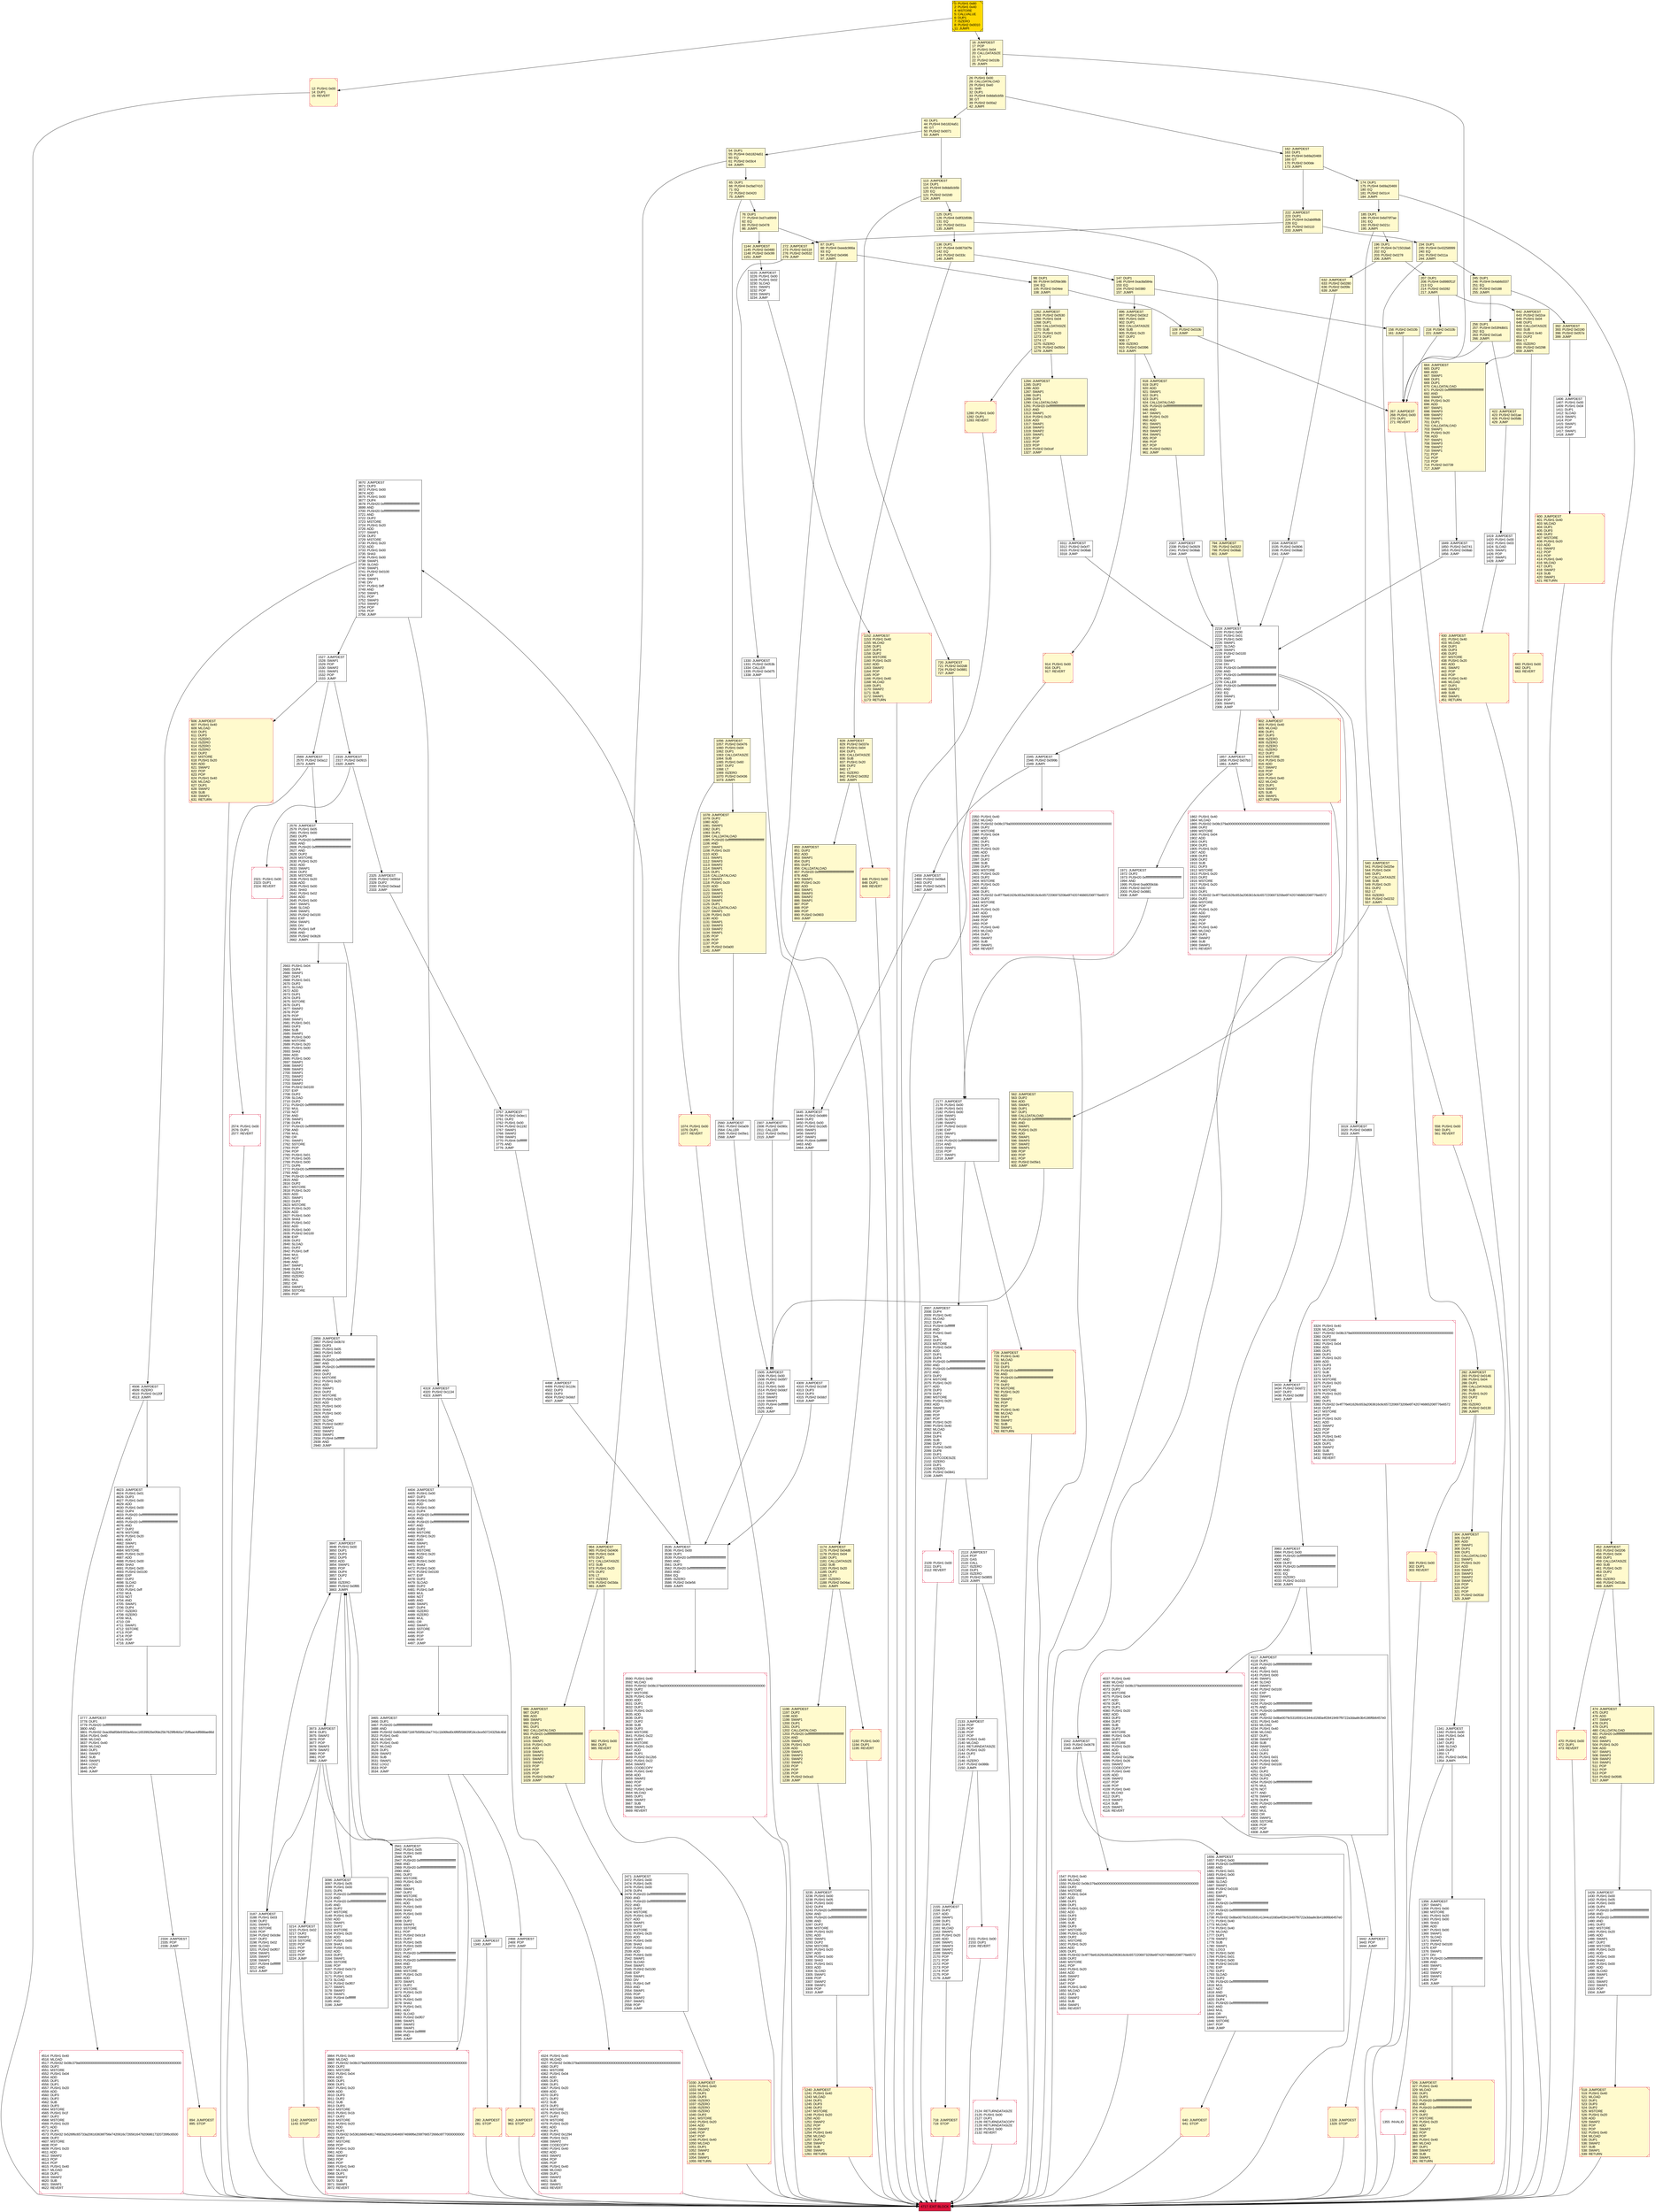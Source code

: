digraph G {
bgcolor=transparent rankdir=UD;
node [shape=box style=filled color=black fillcolor=white fontname=arial fontcolor=black];
2007 [label="2007: JUMPDEST\l2008: DUP4\l2009: PUSH1 0x40\l2011: MLOAD\l2012: DUP4\l2013: PUSH4 0xffffffff\l2018: AND\l2019: PUSH1 0xe0\l2021: SHL\l2022: DUP2\l2023: MSTORE\l2024: PUSH1 0x04\l2026: ADD\l2027: DUP1\l2028: DUP4\l2029: PUSH20 0xffffffffffffffffffffffffffffffffffffffff\l2050: AND\l2051: PUSH20 0xffffffffffffffffffffffffffffffffffffffff\l2072: AND\l2073: DUP2\l2074: MSTORE\l2075: PUSH1 0x20\l2077: ADD\l2078: DUP3\l2079: DUP2\l2080: MSTORE\l2081: PUSH1 0x20\l2083: ADD\l2084: SWAP3\l2085: POP\l2086: POP\l2087: POP\l2088: PUSH1 0x20\l2090: PUSH1 0x40\l2092: MLOAD\l2093: DUP1\l2094: DUP4\l2095: SUB\l2096: DUP2\l2097: PUSH1 0x00\l2099: DUP8\l2100: DUP1\l2101: EXTCODESIZE\l2102: ISZERO\l2103: DUP1\l2104: ISZERO\l2105: PUSH2 0x0841\l2108: JUMPI\l" ];
196 [label="196: DUP1\l197: PUSH4 0x715018a6\l202: EQ\l203: PUSH2 0x0278\l206: JUMPI\l" fillcolor=lemonchiffon ];
4324 [label="4324: PUSH1 0x40\l4326: MLOAD\l4327: PUSH32 0x08c379a000000000000000000000000000000000000000000000000000000000\l4360: DUP2\l4361: MSTORE\l4362: PUSH1 0x04\l4364: ADD\l4365: DUP1\l4366: DUP1\l4367: PUSH1 0x20\l4369: ADD\l4370: DUP3\l4371: DUP2\l4372: SUB\l4373: DUP3\l4374: MSTORE\l4375: PUSH1 0x21\l4377: DUP2\l4378: MSTORE\l4379: PUSH1 0x20\l4381: ADD\l4382: DUP1\l4383: PUSH2 0x1294\l4386: PUSH1 0x21\l4388: SWAP2\l4389: CODECOPY\l4390: PUSH1 0x40\l4392: ADD\l4393: SWAP2\l4394: POP\l4395: POP\l4396: PUSH1 0x40\l4398: MLOAD\l4399: DUP1\l4400: SWAP2\l4401: SUB\l4402: SWAP1\l4403: REVERT\l" shape=Msquare color=crimson ];
1192 [label="1192: PUSH1 0x00\l1194: DUP1\l1195: REVERT\l" fillcolor=lemonchiffon shape=Msquare color=crimson ];
3535 [label="3535: JUMPDEST\l3536: PUSH1 0x00\l3538: DUP1\l3539: PUSH20 0xffffffffffffffffffffffffffffffffffffffff\l3560: AND\l3561: DUP3\l3562: PUSH20 0xffffffffffffffffffffffffffffffffffffffff\l3583: AND\l3584: EQ\l3585: ISZERO\l3586: PUSH2 0x0e56\l3589: JUMPI\l" ];
113 [label="113: JUMPDEST\l114: DUP1\l115: PUSH4 0x8da5cb5b\l120: EQ\l121: PUSH2 0x02d0\l124: JUMPI\l" fillcolor=lemonchiffon ];
3590 [label="3590: PUSH1 0x40\l3592: MLOAD\l3593: PUSH32 0x08c379a000000000000000000000000000000000000000000000000000000000\l3626: DUP2\l3627: MSTORE\l3628: PUSH1 0x04\l3630: ADD\l3631: DUP1\l3632: DUP1\l3633: PUSH1 0x20\l3635: ADD\l3636: DUP3\l3637: DUP2\l3638: SUB\l3639: DUP3\l3640: MSTORE\l3641: PUSH1 0x22\l3643: DUP2\l3644: MSTORE\l3645: PUSH1 0x20\l3647: ADD\l3648: DUP1\l3649: PUSH2 0x12b5\l3652: PUSH1 0x22\l3654: SWAP2\l3655: CODECOPY\l3656: PUSH1 0x40\l3658: ADD\l3659: SWAP2\l3660: POP\l3661: POP\l3662: PUSH1 0x40\l3664: MLOAD\l3665: DUP1\l3666: SWAP2\l3667: SUB\l3668: SWAP1\l3669: REVERT\l" shape=Msquare color=crimson ];
1339 [label="1339: JUMPDEST\l1340: JUMP\l" ];
3433 [label="3433: JUMPDEST\l3434: PUSH2 0x0d72\l3437: DUP2\l3438: PUSH2 0x0f8f\l3441: JUMP\l" ];
267 [label="267: JUMPDEST\l268: PUSH1 0x00\l270: DUP1\l271: REVERT\l" fillcolor=lemonchiffon shape=Msquare color=crimson ];
1862 [label="1862: PUSH1 0x40\l1864: MLOAD\l1865: PUSH32 0x08c379a000000000000000000000000000000000000000000000000000000000\l1898: DUP2\l1899: MSTORE\l1900: PUSH1 0x04\l1902: ADD\l1903: DUP1\l1904: DUP1\l1905: PUSH1 0x20\l1907: ADD\l1908: DUP3\l1909: DUP2\l1910: SUB\l1911: DUP3\l1912: MSTORE\l1913: PUSH1 0x20\l1915: DUP2\l1916: MSTORE\l1917: PUSH1 0x20\l1919: ADD\l1920: DUP1\l1921: PUSH32 0x4f776e61626c653a2063616c6c6572206973206e6f7420746865206f776e6572\l1954: DUP2\l1955: MSTORE\l1956: POP\l1957: PUSH1 0x20\l1959: ADD\l1960: SWAP2\l1961: POP\l1962: POP\l1963: PUSH1 0x40\l1965: MLOAD\l1966: DUP1\l1967: SWAP2\l1968: SUB\l1969: SWAP1\l1970: REVERT\l" shape=Msquare color=crimson ];
4404 [label="4404: JUMPDEST\l4405: PUSH1 0x00\l4407: DUP3\l4408: PUSH1 0x00\l4410: ADD\l4411: PUSH1 0x00\l4413: DUP4\l4414: PUSH20 0xffffffffffffffffffffffffffffffffffffffff\l4435: AND\l4436: PUSH20 0xffffffffffffffffffffffffffffffffffffffff\l4457: AND\l4458: DUP2\l4459: MSTORE\l4460: PUSH1 0x20\l4462: ADD\l4463: SWAP1\l4464: DUP2\l4465: MSTORE\l4466: PUSH1 0x20\l4468: ADD\l4469: PUSH1 0x00\l4471: SHA3\l4472: PUSH1 0x00\l4474: PUSH2 0x0100\l4477: EXP\l4478: DUP2\l4479: SLOAD\l4480: DUP2\l4481: PUSH1 0xff\l4483: MUL\l4484: NOT\l4485: AND\l4486: SWAP1\l4487: DUP4\l4488: ISZERO\l4489: ISZERO\l4490: MUL\l4491: OR\l4492: SWAP1\l4493: SSTORE\l4494: POP\l4495: POP\l4496: POP\l4497: JUMP\l" ];
2155 [label="2155: JUMPDEST\l2156: DUP2\l2157: ADD\l2158: SWAP1\l2159: DUP1\l2160: DUP1\l2161: MLOAD\l2162: SWAP1\l2163: PUSH1 0x20\l2165: ADD\l2166: SWAP1\l2167: SWAP3\l2168: SWAP2\l2169: SWAP1\l2170: POP\l2171: POP\l2172: POP\l2173: POP\l2174: POP\l2175: POP\l2176: JUMP\l" ];
640 [label="640: JUMPDEST\l641: STOP\l" fillcolor=lemonchiffon shape=Msquare color=crimson ];
222 [label="222: JUMPDEST\l223: DUP1\l224: PUSH4 0x2ab6f8db\l229: EQ\l230: PUSH2 0x0110\l233: JUMPI\l" fillcolor=lemonchiffon ];
326 [label="326: JUMPDEST\l327: PUSH1 0x40\l329: MLOAD\l330: DUP1\l331: DUP3\l332: PUSH20 0xffffffffffffffffffffffffffffffffffffffff\l353: AND\l354: PUSH20 0xffffffffffffffffffffffffffffffffffffffff\l375: AND\l376: DUP2\l377: MSTORE\l378: PUSH1 0x20\l380: ADD\l381: SWAP2\l382: POP\l383: POP\l384: PUSH1 0x40\l386: MLOAD\l387: DUP1\l388: SWAP2\l389: SUB\l390: SWAP1\l391: RETURN\l" fillcolor=lemonchiffon shape=Msquare color=crimson ];
392 [label="392: JUMPDEST\l393: PUSH2 0x0190\l396: PUSH2 0x057e\l399: JUMP\l" fillcolor=lemonchiffon ];
2471 [label="2471: JUMPDEST\l2472: PUSH1 0x00\l2474: PUSH1 0x05\l2476: PUSH1 0x00\l2478: DUP4\l2479: PUSH20 0xffffffffffffffffffffffffffffffffffffffff\l2500: AND\l2501: PUSH20 0xffffffffffffffffffffffffffffffffffffffff\l2522: AND\l2523: DUP2\l2524: MSTORE\l2525: PUSH1 0x20\l2527: ADD\l2528: SWAP1\l2529: DUP2\l2530: MSTORE\l2531: PUSH1 0x20\l2533: ADD\l2534: PUSH1 0x00\l2536: SHA3\l2537: PUSH1 0x02\l2539: ADD\l2540: PUSH1 0x00\l2542: SWAP1\l2543: SLOAD\l2544: SWAP1\l2545: PUSH2 0x0100\l2548: EXP\l2549: SWAP1\l2550: DIV\l2551: PUSH1 0xff\l2553: AND\l2554: SWAP1\l2555: POP\l2556: SWAP2\l2557: SWAP1\l2558: POP\l2559: JUMP\l" ];
1857 [label="1857: JUMPDEST\l1858: PUSH2 0x07b3\l1861: JUMPI\l" ];
0 [label="0: PUSH1 0x80\l2: PUSH1 0x40\l4: MSTORE\l5: CALLVALUE\l6: DUP1\l7: ISZERO\l8: PUSH2 0x0010\l11: JUMPI\l" fillcolor=lemonchiffon shape=Msquare fillcolor=gold ];
136 [label="136: DUP1\l137: PUSH4 0x9870d7fe\l142: EQ\l143: PUSH2 0x033c\l146: JUMPI\l" fillcolor=lemonchiffon ];
2325 [label="2325: JUMPDEST\l2326: PUSH2 0x091e\l2329: DUP2\l2330: PUSH2 0x0ead\l2333: JUMP\l" ];
2219 [label="2219: JUMPDEST\l2220: PUSH1 0x00\l2222: PUSH1 0x01\l2224: PUSH1 0x00\l2226: SWAP1\l2227: SLOAD\l2228: SWAP1\l2229: PUSH2 0x0100\l2232: EXP\l2233: SWAP1\l2234: DIV\l2235: PUSH20 0xffffffffffffffffffffffffffffffffffffffff\l2256: AND\l2257: PUSH20 0xffffffffffffffffffffffffffffffffffffffff\l2278: AND\l2279: CALLER\l2280: PUSH20 0xffffffffffffffffffffffffffffffffffffffff\l2301: AND\l2302: EQ\l2303: SWAP1\l2304: POP\l2305: SWAP1\l2306: JUMP\l" ];
430 [label="430: JUMPDEST\l431: PUSH1 0x40\l433: MLOAD\l434: DUP1\l435: DUP3\l436: DUP2\l437: MSTORE\l438: PUSH1 0x20\l440: ADD\l441: SWAP2\l442: POP\l443: POP\l444: PUSH1 0x40\l446: MLOAD\l447: DUP1\l448: SWAP2\l449: SUB\l450: SWAP1\l451: RETURN\l" fillcolor=lemonchiffon shape=Msquare color=crimson ];
1429 [label="1429: JUMPDEST\l1430: PUSH1 0x00\l1432: PUSH1 0x05\l1434: PUSH1 0x00\l1436: DUP4\l1437: PUSH20 0xffffffffffffffffffffffffffffffffffffffff\l1458: AND\l1459: PUSH20 0xffffffffffffffffffffffffffffffffffffffff\l1480: AND\l1481: DUP2\l1482: MSTORE\l1483: PUSH1 0x20\l1485: ADD\l1486: SWAP1\l1487: DUP2\l1488: MSTORE\l1489: PUSH1 0x20\l1491: ADD\l1492: PUSH1 0x00\l1494: SHA3\l1495: PUSH1 0x00\l1497: ADD\l1498: SLOAD\l1499: SWAP1\l1500: POP\l1501: SWAP2\l1502: SWAP1\l1503: POP\l1504: JUMP\l" ];
802 [label="802: JUMPDEST\l803: PUSH1 0x40\l805: MLOAD\l806: DUP1\l807: DUP3\l808: ISZERO\l809: ISZERO\l810: ISZERO\l811: ISZERO\l812: DUP2\l813: MSTORE\l814: PUSH1 0x20\l816: ADD\l817: SWAP2\l818: POP\l819: POP\l820: PUSH1 0x40\l822: MLOAD\l823: DUP1\l824: SWAP2\l825: SUB\l826: SWAP1\l827: RETURN\l" fillcolor=lemonchiffon shape=Msquare color=crimson ];
1406 [label="1406: JUMPDEST\l1407: PUSH1 0x00\l1409: PUSH1 0x04\l1411: DUP1\l1412: SLOAD\l1413: SWAP1\l1414: POP\l1415: SWAP1\l1416: POP\l1417: SWAP1\l1418: JUMP\l" ];
207 [label="207: DUP1\l208: PUSH4 0x8980f11f\l213: EQ\l214: PUSH2 0x0282\l217: JUMPI\l" fillcolor=lemonchiffon ];
400 [label="400: JUMPDEST\l401: PUSH1 0x40\l403: MLOAD\l404: DUP1\l405: DUP3\l406: DUP2\l407: MSTORE\l408: PUSH1 0x20\l410: ADD\l411: SWAP2\l412: POP\l413: POP\l414: PUSH1 0x40\l416: MLOAD\l417: DUP1\l418: SWAP2\l419: SUB\l420: SWAP1\l421: RETURN\l" fillcolor=lemonchiffon shape=Msquare color=crimson ];
4508 [label="4508: JUMPDEST\l4509: ISZERO\l4510: PUSH2 0x120f\l4513: JUMPI\l" ];
1056 [label="1056: JUMPDEST\l1057: PUSH2 0x0476\l1060: PUSH1 0x04\l1062: DUP1\l1063: CALLDATASIZE\l1064: SUB\l1065: PUSH1 0x60\l1067: DUP2\l1068: LT\l1069: ISZERO\l1070: PUSH2 0x0436\l1073: JUMPI\l" fillcolor=lemonchiffon ];
174 [label="174: DUP1\l175: PUSH4 0x69a20469\l180: EQ\l181: PUSH2 0x01c4\l184: JUMPI\l" fillcolor=lemonchiffon ];
914 [label="914: PUSH1 0x00\l916: DUP1\l917: REVERT\l" fillcolor=lemonchiffon shape=Msquare color=crimson ];
1152 [label="1152: JUMPDEST\l1153: PUSH1 0x40\l1155: MLOAD\l1156: DUP1\l1157: DUP3\l1158: DUP2\l1159: MSTORE\l1160: PUSH1 0x20\l1162: ADD\l1163: SWAP2\l1164: POP\l1165: POP\l1166: PUSH1 0x40\l1168: MLOAD\l1169: DUP1\l1170: SWAP2\l1171: SUB\l1172: SWAP1\l1173: RETURN\l" fillcolor=lemonchiffon shape=Msquare color=crimson ];
3864 [label="3864: PUSH1 0x40\l3866: MLOAD\l3867: PUSH32 0x08c379a000000000000000000000000000000000000000000000000000000000\l3900: DUP2\l3901: MSTORE\l3902: PUSH1 0x04\l3904: ADD\l3905: DUP1\l3906: DUP1\l3907: PUSH1 0x20\l3909: ADD\l3910: DUP3\l3911: DUP2\l3912: SUB\l3913: DUP3\l3914: MSTORE\l3915: PUSH1 0x1b\l3917: DUP2\l3918: MSTORE\l3919: PUSH1 0x20\l3921: ADD\l3922: DUP1\l3923: PUSH32 0x536166654d6174683a206164646974696f6e206f766572666c6f770000000000\l3956: DUP2\l3957: MSTORE\l3958: POP\l3959: PUSH1 0x20\l3961: ADD\l3962: SWAP2\l3963: POP\l3964: POP\l3965: PUSH1 0x40\l3967: MLOAD\l3968: DUP1\l3969: SWAP2\l3970: SUB\l3971: SWAP1\l3972: REVERT\l" shape=Msquare color=crimson ];
918 [label="918: JUMPDEST\l919: DUP2\l920: ADD\l921: SWAP1\l922: DUP1\l923: DUP1\l924: CALLDATALOAD\l925: PUSH20 0xffffffffffffffffffffffffffffffffffffffff\l946: AND\l947: SWAP1\l948: PUSH1 0x20\l950: ADD\l951: SWAP1\l952: SWAP3\l953: SWAP2\l954: SWAP1\l955: POP\l956: POP\l957: POP\l958: PUSH2 0x0921\l961: JUMP\l" fillcolor=lemonchiffon ];
660 [label="660: PUSH1 0x00\l662: DUP1\l663: REVERT\l" fillcolor=lemonchiffon shape=Msquare color=crimson ];
2334 [label="2334: JUMPDEST\l2335: POP\l2336: JUMP\l" ];
1030 [label="1030: JUMPDEST\l1031: PUSH1 0x40\l1033: MLOAD\l1034: DUP1\l1035: DUP3\l1036: ISZERO\l1037: ISZERO\l1038: ISZERO\l1039: ISZERO\l1040: DUP2\l1041: MSTORE\l1042: PUSH1 0x20\l1044: ADD\l1045: SWAP2\l1046: POP\l1047: POP\l1048: PUSH1 0x40\l1050: MLOAD\l1051: DUP1\l1052: SWAP2\l1053: SUB\l1054: SWAP1\l1055: RETURN\l" fillcolor=lemonchiffon shape=Msquare color=crimson ];
1284 [label="1284: JUMPDEST\l1285: DUP2\l1286: ADD\l1287: SWAP1\l1288: DUP1\l1289: DUP1\l1290: CALLDATALOAD\l1291: PUSH20 0xffffffffffffffffffffffffffffffffffffffff\l1312: AND\l1313: SWAP1\l1314: PUSH1 0x20\l1316: ADD\l1317: SWAP1\l1318: SWAP3\l1319: SWAP2\l1320: SWAP1\l1321: POP\l1322: POP\l1323: POP\l1324: PUSH2 0x0cef\l1327: JUMP\l" fillcolor=lemonchiffon ];
256 [label="256: DUP1\l257: PUSH4 0x53f4db01\l262: EQ\l263: PUSH2 0x01a6\l266: JUMPI\l" fillcolor=lemonchiffon ];
2569 [label="2569: JUMPDEST\l2570: PUSH2 0x0a12\l2573: JUMPI\l" ];
3311 [label="3311: JUMPDEST\l3312: PUSH2 0x0cf7\l3315: PUSH2 0x08ab\l3318: JUMP\l" ];
2177 [label="2177: JUMPDEST\l2178: PUSH1 0x00\l2180: PUSH1 0x01\l2182: PUSH1 0x00\l2184: SWAP1\l2185: SLOAD\l2186: SWAP1\l2187: PUSH2 0x0100\l2190: EXP\l2191: SWAP1\l2192: DIV\l2193: PUSH20 0xffffffffffffffffffffffffffffffffffffffff\l2214: AND\l2215: SWAP1\l2216: POP\l2217: SWAP1\l2218: JUMP\l" ];
76 [label="76: DUP1\l77: PUSH4 0xd7ca9949\l82: EQ\l83: PUSH2 0x0478\l86: JUMPI\l" fillcolor=lemonchiffon ];
642 [label="642: JUMPDEST\l643: PUSH2 0x02ce\l646: PUSH1 0x04\l648: DUP1\l649: CALLDATASIZE\l650: SUB\l651: PUSH1 0x40\l653: DUP2\l654: LT\l655: ISZERO\l656: PUSH2 0x0298\l659: JUMPI\l" fillcolor=lemonchiffon ];
1547 [label="1547: PUSH1 0x40\l1549: MLOAD\l1550: PUSH32 0x08c379a000000000000000000000000000000000000000000000000000000000\l1583: DUP2\l1584: MSTORE\l1585: PUSH1 0x04\l1587: ADD\l1588: DUP1\l1589: DUP1\l1590: PUSH1 0x20\l1592: ADD\l1593: DUP3\l1594: DUP2\l1595: SUB\l1596: DUP3\l1597: MSTORE\l1598: PUSH1 0x20\l1600: DUP2\l1601: MSTORE\l1602: PUSH1 0x20\l1604: ADD\l1605: DUP1\l1606: PUSH32 0x4f776e61626c653a2063616c6c6572206973206e6f7420746865206f776e6572\l1639: DUP2\l1640: MSTORE\l1641: POP\l1642: PUSH1 0x20\l1644: ADD\l1645: SWAP2\l1646: POP\l1647: POP\l1648: PUSH1 0x40\l1650: MLOAD\l1651: DUP1\l1652: SWAP2\l1653: SUB\l1654: SWAP1\l1655: REVERT\l" shape=Msquare color=crimson ];
2345 [label="2345: JUMPDEST\l2346: PUSH2 0x099b\l2349: JUMPI\l" ];
162 [label="162: JUMPDEST\l163: DUP1\l164: PUSH4 0x69a20469\l169: GT\l170: PUSH2 0x00de\l173: JUMPI\l" fillcolor=lemonchiffon ];
3225 [label="3225: JUMPDEST\l3226: PUSH1 0x00\l3228: PUSH1 0x02\l3230: SLOAD\l3231: SWAP1\l3232: POP\l3233: SWAP1\l3234: JUMP\l" ];
3235 [label="3235: JUMPDEST\l3236: PUSH1 0x00\l3238: PUSH1 0x05\l3240: PUSH1 0x00\l3242: DUP4\l3243: PUSH20 0xffffffffffffffffffffffffffffffffffffffff\l3264: AND\l3265: PUSH20 0xffffffffffffffffffffffffffffffffffffffff\l3286: AND\l3287: DUP2\l3288: MSTORE\l3289: PUSH1 0x20\l3291: ADD\l3292: SWAP1\l3293: DUP2\l3294: MSTORE\l3295: PUSH1 0x20\l3297: ADD\l3298: PUSH1 0x00\l3300: SHA3\l3301: PUSH1 0x01\l3303: ADD\l3304: SLOAD\l3305: SWAP1\l3306: POP\l3307: SWAP2\l3308: SWAP1\l3309: POP\l3310: JUMP\l" ];
3442 [label="3442: JUMPDEST\l3443: POP\l3444: JUMP\l" ];
962 [label="962: JUMPDEST\l963: STOP\l" fillcolor=lemonchiffon shape=Msquare color=crimson ];
3465 [label="3465: JUMPDEST\l3466: DUP1\l3467: PUSH20 0xffffffffffffffffffffffffffffffffffffffff\l3488: AND\l3489: PUSH32 0x80c0b871b97b595b16a7741c1b06fed0c6f6f558639f18ccbce50724325dc40d\l3522: PUSH1 0x40\l3524: MLOAD\l3525: PUSH1 0x40\l3527: MLOAD\l3528: DUP1\l3529: SWAP2\l3530: SUB\l3531: SWAP1\l3532: LOG2\l3533: POP\l3534: JUMP\l" ];
2124 [label="2124: RETURNDATASIZE\l2125: PUSH1 0x00\l2127: DUP1\l2128: RETURNDATACOPY\l2129: RETURNDATASIZE\l2130: PUSH1 0x00\l2132: REVERT\l" shape=Msquare color=crimson ];
718 [label="718: JUMPDEST\l719: STOP\l" fillcolor=lemonchiffon shape=Msquare color=crimson ];
3983 [label="3983: JUMPDEST\l3984: PUSH1 0x00\l3986: PUSH20 0xffffffffffffffffffffffffffffffffffffffff\l4007: AND\l4008: DUP2\l4009: PUSH20 0xffffffffffffffffffffffffffffffffffffffff\l4030: AND\l4031: EQ\l4032: ISZERO\l4033: PUSH2 0x1015\l4036: JUMPI\l" ];
1527 [label="1527: JUMPDEST\l1528: SWAP1\l1529: POP\l1530: SWAP2\l1531: SWAP1\l1532: POP\l1533: JUMP\l" ];
1356 [label="1356: JUMPDEST\l1357: SWAP1\l1358: PUSH1 0x00\l1360: MSTORE\l1361: PUSH1 0x20\l1363: PUSH1 0x00\l1365: SHA3\l1366: ADD\l1367: PUSH1 0x00\l1369: SWAP1\l1370: SLOAD\l1371: SWAP1\l1372: PUSH2 0x0100\l1375: EXP\l1376: SWAP1\l1377: DIV\l1378: PUSH20 0xffffffffffffffffffffffffffffffffffffffff\l1399: AND\l1400: SWAP1\l1401: POP\l1402: SWAP2\l1403: SWAP1\l1404: POP\l1405: JUMP\l" ];
109 [label="109: PUSH2 0x010b\l112: JUMP\l" fillcolor=lemonchiffon ];
606 [label="606: JUMPDEST\l607: PUSH1 0x40\l609: MLOAD\l610: DUP1\l611: DUP3\l612: ISZERO\l613: ISZERO\l614: ISZERO\l615: ISZERO\l616: DUP2\l617: MSTORE\l618: PUSH1 0x20\l620: ADD\l621: SWAP2\l622: POP\l623: POP\l624: PUSH1 0x40\l626: MLOAD\l627: DUP1\l628: SWAP2\l629: SUB\l630: SWAP1\l631: RETURN\l" fillcolor=lemonchiffon shape=Msquare color=crimson ];
2560 [label="2560: JUMPDEST\l2561: PUSH2 0x0a09\l2564: CALLER\l2565: PUSH2 0x05e1\l2568: JUMP\l" ];
1542 [label="1542: JUMPDEST\l1543: PUSH2 0x0678\l1546: JUMPI\l" ];
4117 [label="4117: JUMPDEST\l4118: DUP1\l4119: PUSH20 0xffffffffffffffffffffffffffffffffffffffff\l4140: AND\l4141: PUSH1 0x01\l4143: PUSH1 0x00\l4145: SWAP1\l4146: SLOAD\l4147: SWAP1\l4148: PUSH2 0x0100\l4151: EXP\l4152: SWAP1\l4153: DIV\l4154: PUSH20 0xffffffffffffffffffffffffffffffffffffffff\l4175: AND\l4176: PUSH20 0xffffffffffffffffffffffffffffffffffffffff\l4197: AND\l4198: PUSH32 0x8be0079c531659141344cd1fd0a4f28419497f9722a3daafe3b4186f6b6457e0\l4231: PUSH1 0x40\l4233: MLOAD\l4234: PUSH1 0x40\l4236: MLOAD\l4237: DUP1\l4238: SWAP2\l4239: SUB\l4240: SWAP1\l4241: LOG3\l4242: DUP1\l4243: PUSH1 0x01\l4245: PUSH1 0x00\l4247: PUSH2 0x0100\l4250: EXP\l4251: DUP2\l4252: SLOAD\l4253: DUP2\l4254: PUSH20 0xffffffffffffffffffffffffffffffffffffffff\l4275: MUL\l4276: NOT\l4277: AND\l4278: SWAP1\l4279: DUP4\l4280: PUSH20 0xffffffffffffffffffffffffffffffffffffffff\l4301: AND\l4302: MUL\l4303: OR\l4304: SWAP1\l4305: SSTORE\l4306: POP\l4307: POP\l4308: JUMP\l" ];
125 [label="125: DUP1\l126: PUSH4 0x8f32d59b\l131: EQ\l132: PUSH2 0x031a\l135: JUMPI\l" fillcolor=lemonchiffon ];
896 [label="896: JUMPDEST\l897: PUSH2 0x03c2\l900: PUSH1 0x04\l902: DUP1\l903: CALLDATASIZE\l904: SUB\l905: PUSH1 0x20\l907: DUP2\l908: LT\l909: ISZERO\l910: PUSH2 0x0396\l913: JUMPI\l" fillcolor=lemonchiffon ];
1330 [label="1330: JUMPDEST\l1331: PUSH2 0x053b\l1334: CALLER\l1335: PUSH2 0x0d75\l1338: JUMP\l" ];
2350 [label="2350: PUSH1 0x40\l2352: MLOAD\l2353: PUSH32 0x08c379a000000000000000000000000000000000000000000000000000000000\l2386: DUP2\l2387: MSTORE\l2388: PUSH1 0x04\l2390: ADD\l2391: DUP1\l2392: DUP1\l2393: PUSH1 0x20\l2395: ADD\l2396: DUP3\l2397: DUP2\l2398: SUB\l2399: DUP3\l2400: MSTORE\l2401: PUSH1 0x20\l2403: DUP2\l2404: MSTORE\l2405: PUSH1 0x20\l2407: ADD\l2408: DUP1\l2409: PUSH32 0x4f776e61626c653a2063616c6c6572206973206e6f7420746865206f776e6572\l2442: DUP2\l2443: MSTORE\l2444: POP\l2445: PUSH1 0x20\l2447: ADD\l2448: SWAP2\l2449: POP\l2450: POP\l2451: PUSH1 0x40\l2453: MLOAD\l2454: DUP1\l2455: SWAP2\l2456: SUB\l2457: SWAP1\l2458: REVERT\l" shape=Msquare color=crimson ];
1971 [label="1971: JUMPDEST\l1972: DUP2\l1973: PUSH20 0xffffffffffffffffffffffffffffffffffffffff\l1994: AND\l1995: PUSH4 0xa9059cbb\l2000: PUSH2 0x07d7\l2003: PUSH2 0x0881\l2006: JUMP\l" ];
1849 [label="1849: JUMPDEST\l1850: PUSH2 0x0741\l1853: PUSH2 0x08ab\l1856: JUMP\l" ];
1240 [label="1240: JUMPDEST\l1241: PUSH1 0x40\l1243: MLOAD\l1244: DUP1\l1245: DUP3\l1246: DUP2\l1247: MSTORE\l1248: PUSH1 0x20\l1250: ADD\l1251: SWAP2\l1252: POP\l1253: POP\l1254: PUSH1 0x40\l1256: MLOAD\l1257: DUP1\l1258: SWAP2\l1259: SUB\l1260: SWAP1\l1261: RETURN\l" fillcolor=lemonchiffon shape=Msquare color=crimson ];
4717 [label="4717: EXIT BLOCK\l" fillcolor=crimson ];
720 [label="720: JUMPDEST\l721: PUSH2 0x02d8\l724: PUSH2 0x0881\l727: JUMP\l" fillcolor=lemonchiffon ];
452 [label="452: JUMPDEST\l453: PUSH2 0x0206\l456: PUSH1 0x04\l458: DUP1\l459: CALLDATASIZE\l460: SUB\l461: PUSH1 0x20\l463: DUP2\l464: LT\l465: ISZERO\l466: PUSH2 0x01da\l469: JUMPI\l" fillcolor=lemonchiffon ];
147 [label="147: DUP1\l148: PUSH4 0xac8a584a\l153: EQ\l154: PUSH2 0x0380\l157: JUMPI\l" fillcolor=lemonchiffon ];
470 [label="470: PUSH1 0x00\l472: DUP1\l473: REVERT\l" fillcolor=lemonchiffon shape=Msquare color=crimson ];
982 [label="982: PUSH1 0x00\l984: DUP1\l985: REVERT\l" fillcolor=lemonchiffon shape=Msquare color=crimson ];
1078 [label="1078: JUMPDEST\l1079: DUP2\l1080: ADD\l1081: SWAP1\l1082: DUP1\l1083: DUP1\l1084: CALLDATALOAD\l1085: PUSH20 0xffffffffffffffffffffffffffffffffffffffff\l1106: AND\l1107: SWAP1\l1108: PUSH1 0x20\l1110: ADD\l1111: SWAP1\l1112: SWAP3\l1113: SWAP2\l1114: SWAP1\l1115: DUP1\l1116: CALLDATALOAD\l1117: SWAP1\l1118: PUSH1 0x20\l1120: ADD\l1121: SWAP1\l1122: SWAP3\l1123: SWAP2\l1124: SWAP1\l1125: DUP1\l1126: CALLDATALOAD\l1127: SWAP1\l1128: PUSH1 0x20\l1130: ADD\l1131: SWAP1\l1132: SWAP3\l1133: SWAP2\l1134: SWAP1\l1135: POP\l1136: POP\l1137: POP\l1138: PUSH2 0x0a00\l1141: JUMP\l" fillcolor=lemonchiffon ];
245 [label="245: DUP1\l246: PUSH4 0x4ab6d337\l251: EQ\l252: PUSH2 0x0188\l255: JUMPI\l" fillcolor=lemonchiffon ];
304 [label="304: JUMPDEST\l305: DUP2\l306: ADD\l307: SWAP1\l308: DUP1\l309: DUP1\l310: CALLDATALOAD\l311: SWAP1\l312: PUSH1 0x20\l314: ADD\l315: SWAP1\l316: SWAP3\l317: SWAP2\l318: SWAP1\l319: POP\l320: POP\l321: POP\l322: PUSH2 0x053d\l325: JUMP\l" fillcolor=lemonchiffon ];
54 [label="54: DUP1\l55: PUSH4 0xb1824a51\l60: EQ\l61: PUSH2 0x03c4\l64: JUMPI\l" fillcolor=lemonchiffon ];
2316 [label="2316: JUMPDEST\l2317: PUSH2 0x0915\l2320: JUMPI\l" ];
1196 [label="1196: JUMPDEST\l1197: DUP2\l1198: ADD\l1199: SWAP1\l1200: DUP1\l1201: DUP1\l1202: CALLDATALOAD\l1203: PUSH20 0xffffffffffffffffffffffffffffffffffffffff\l1224: AND\l1225: SWAP1\l1226: PUSH1 0x20\l1228: ADD\l1229: SWAP1\l1230: SWAP3\l1231: SWAP2\l1232: SWAP1\l1233: POP\l1234: POP\l1235: POP\l1236: PUSH2 0x0ca3\l1239: JUMP\l" fillcolor=lemonchiffon ];
964 [label="964: JUMPDEST\l965: PUSH2 0x0406\l968: PUSH1 0x04\l970: DUP1\l971: CALLDATASIZE\l972: SUB\l973: PUSH1 0x20\l975: DUP2\l976: LT\l977: ISZERO\l978: PUSH2 0x03da\l981: JUMPI\l" fillcolor=lemonchiffon ];
2468 [label="2468: JUMPDEST\l2469: POP\l2470: JUMP\l" ];
185 [label="185: DUP1\l186: PUSH4 0x6d70f7ae\l191: EQ\l192: PUSH2 0x021c\l195: JUMPI\l" fillcolor=lemonchiffon ];
234 [label="234: DUP1\l235: PUSH4 0x43258999\l240: EQ\l241: PUSH2 0x011a\l244: JUMPI\l" fillcolor=lemonchiffon ];
728 [label="728: JUMPDEST\l729: PUSH1 0x40\l731: MLOAD\l732: DUP1\l733: DUP3\l734: PUSH20 0xffffffffffffffffffffffffffffffffffffffff\l755: AND\l756: PUSH20 0xffffffffffffffffffffffffffffffffffffffff\l777: AND\l778: DUP2\l779: MSTORE\l780: PUSH1 0x20\l782: ADD\l783: SWAP2\l784: POP\l785: POP\l786: PUSH1 0x40\l788: MLOAD\l789: DUP1\l790: SWAP2\l791: SUB\l792: SWAP1\l793: RETURN\l" fillcolor=lemonchiffon shape=Msquare color=crimson ];
280 [label="280: JUMPDEST\l281: STOP\l" fillcolor=lemonchiffon shape=Msquare color=crimson ];
300 [label="300: PUSH1 0x00\l302: DUP1\l303: REVERT\l" fillcolor=lemonchiffon shape=Msquare color=crimson ];
558 [label="558: PUSH1 0x00\l560: DUP1\l561: REVERT\l" fillcolor=lemonchiffon shape=Msquare color=crimson ];
4498 [label="4498: JUMPDEST\l4499: PUSH2 0x119c\l4502: DUP3\l4503: DUP3\l4504: PUSH2 0x0dcf\l4507: JUMP\l" ];
158 [label="158: PUSH2 0x010b\l161: JUMP\l" fillcolor=lemonchiffon ];
1074 [label="1074: PUSH1 0x00\l1076: DUP1\l1077: REVERT\l" fillcolor=lemonchiffon shape=Msquare color=crimson ];
794 [label="794: JUMPDEST\l795: PUSH2 0x0322\l798: PUSH2 0x08ab\l801: JUMP\l" fillcolor=lemonchiffon ];
2113 [label="2113: JUMPDEST\l2114: POP\l2115: GAS\l2116: CALL\l2117: ISZERO\l2118: DUP1\l2119: ISZERO\l2120: PUSH2 0x0855\l2123: JUMPI\l" ];
632 [label="632: JUMPDEST\l633: PUSH2 0x0280\l636: PUSH2 0x05fe\l639: JUMP\l" fillcolor=lemonchiffon ];
986 [label="986: JUMPDEST\l987: DUP2\l988: ADD\l989: SWAP1\l990: DUP1\l991: DUP1\l992: CALLDATALOAD\l993: PUSH20 0xffffffffffffffffffffffffffffffffffffffff\l1014: AND\l1015: SWAP1\l1016: PUSH1 0x20\l1018: ADD\l1019: SWAP1\l1020: SWAP3\l1021: SWAP2\l1022: SWAP1\l1023: POP\l1024: POP\l1025: POP\l1026: PUSH2 0x09a7\l1029: JUMP\l" fillcolor=lemonchiffon ];
2109 [label="2109: PUSH1 0x00\l2111: DUP1\l2112: REVERT\l" shape=Msquare color=crimson ];
87 [label="87: DUP1\l88: PUSH4 0xeedc966a\l93: EQ\l94: PUSH2 0x0496\l97: JUMPI\l" fillcolor=lemonchiffon ];
26 [label="26: PUSH1 0x00\l28: CALLDATALOAD\l29: PUSH1 0xe0\l31: SHR\l32: DUP1\l33: PUSH4 0x8da5cb5b\l38: GT\l39: PUSH2 0x00a2\l42: JUMPI\l" fillcolor=lemonchiffon ];
1280 [label="1280: PUSH1 0x00\l1282: DUP1\l1283: REVERT\l" fillcolor=lemonchiffon shape=Msquare color=crimson ];
1328 [label="1328: JUMPDEST\l1329: STOP\l" fillcolor=lemonchiffon shape=Msquare color=crimson ];
2133 [label="2133: JUMPDEST\l2134: POP\l2135: POP\l2136: POP\l2137: POP\l2138: PUSH1 0x40\l2140: MLOAD\l2141: RETURNDATASIZE\l2142: PUSH1 0x20\l2144: DUP2\l2145: LT\l2146: ISZERO\l2147: PUSH2 0x086b\l2150: JUMPI\l" ];
3847 [label="3847: JUMPDEST\l3848: PUSH1 0x00\l3850: DUP1\l3851: DUP3\l3852: DUP5\l3853: ADD\l3854: SWAP1\l3855: POP\l3856: DUP4\l3857: DUP2\l3858: LT\l3859: ISZERO\l3860: PUSH2 0x0f85\l3863: JUMPI\l" ];
65 [label="65: DUP1\l66: PUSH4 0xcfad7410\l71: EQ\l72: PUSH2 0x0420\l75: JUMPI\l" fillcolor=lemonchiffon ];
422 [label="422: JUMPDEST\l423: PUSH2 0x01ae\l426: PUSH2 0x058b\l429: JUMP\l" fillcolor=lemonchiffon ];
4319 [label="4319: JUMPDEST\l4320: PUSH2 0x1134\l4323: JUMPI\l" ];
1534 [label="1534: JUMPDEST\l1535: PUSH2 0x0606\l1538: PUSH2 0x08ab\l1541: JUMP\l" ];
3445 [label="3445: JUMPDEST\l3446: PUSH2 0x0d89\l3449: DUP2\l3450: PUSH1 0x00\l3452: PUSH2 0x10d5\l3455: SWAP1\l3456: SWAP2\l3457: SWAP1\l3458: PUSH4 0xffffffff\l3463: AND\l3464: JUMP\l" ];
3319 [label="3319: JUMPDEST\l3320: PUSH2 0x0d69\l3323: JUMPI\l" ];
12 [label="12: PUSH1 0x00\l14: DUP1\l15: REVERT\l" fillcolor=lemonchiffon shape=Msquare color=crimson ];
2574 [label="2574: PUSH1 0x00\l2576: DUP1\l2577: REVERT\l" shape=Msquare color=crimson ];
2321 [label="2321: PUSH1 0x00\l2323: DUP1\l2324: REVERT\l" shape=Msquare color=crimson ];
3324 [label="3324: PUSH1 0x40\l3326: MLOAD\l3327: PUSH32 0x08c379a000000000000000000000000000000000000000000000000000000000\l3360: DUP2\l3361: MSTORE\l3362: PUSH1 0x04\l3364: ADD\l3365: DUP1\l3366: DUP1\l3367: PUSH1 0x20\l3369: ADD\l3370: DUP3\l3371: DUP2\l3372: SUB\l3373: DUP3\l3374: MSTORE\l3375: PUSH1 0x20\l3377: DUP2\l3378: MSTORE\l3379: PUSH1 0x20\l3381: ADD\l3382: DUP1\l3383: PUSH32 0x4f776e61626c653a2063616c6c6572206973206e6f7420746865206f776e6572\l3416: DUP2\l3417: MSTORE\l3418: POP\l3419: PUSH1 0x20\l3421: ADD\l3422: SWAP2\l3423: POP\l3424: POP\l3425: PUSH1 0x40\l3427: MLOAD\l3428: DUP1\l3429: SWAP2\l3430: SUB\l3431: SWAP1\l3432: REVERT\l" shape=Msquare color=crimson ];
518 [label="518: JUMPDEST\l519: PUSH1 0x40\l521: MLOAD\l522: DUP1\l523: DUP3\l524: DUP2\l525: MSTORE\l526: PUSH1 0x20\l528: ADD\l529: SWAP2\l530: POP\l531: POP\l532: PUSH1 0x40\l534: MLOAD\l535: DUP1\l536: SWAP2\l537: SUB\l538: SWAP1\l539: RETURN\l" fillcolor=lemonchiffon shape=Msquare color=crimson ];
43 [label="43: DUP1\l44: PUSH4 0xb1824a51\l49: GT\l50: PUSH2 0x0071\l53: JUMPI\l" fillcolor=lemonchiffon ];
3096 [label="3096: JUMPDEST\l3097: PUSH1 0x05\l3099: PUSH1 0x00\l3101: DUP6\l3102: PUSH20 0xffffffffffffffffffffffffffffffffffffffff\l3123: AND\l3124: PUSH20 0xffffffffffffffffffffffffffffffffffffffff\l3145: AND\l3146: DUP2\l3147: MSTORE\l3148: PUSH1 0x20\l3150: ADD\l3151: SWAP1\l3152: DUP2\l3153: MSTORE\l3154: PUSH1 0x20\l3156: ADD\l3157: PUSH1 0x00\l3159: SHA3\l3160: PUSH1 0x01\l3162: ADD\l3163: DUP2\l3164: SWAP1\l3165: SSTORE\l3166: POP\l3167: PUSH2 0x0c73\l3170: DUP3\l3171: PUSH1 0x03\l3173: SLOAD\l3174: PUSH2 0x0f07\l3177: SWAP1\l3178: SWAP2\l3179: SWAP1\l3180: PUSH4 0xffffffff\l3185: AND\l3186: JUMP\l" ];
850 [label="850: JUMPDEST\l851: DUP2\l852: ADD\l853: SWAP1\l854: DUP1\l855: DUP1\l856: CALLDATALOAD\l857: PUSH20 0xffffffffffffffffffffffffffffffffffffffff\l878: AND\l879: SWAP1\l880: PUSH1 0x20\l882: ADD\l883: SWAP1\l884: SWAP3\l885: SWAP2\l886: SWAP1\l887: POP\l888: POP\l889: POP\l890: PUSH2 0x0903\l893: JUMP\l" fillcolor=lemonchiffon ];
4037 [label="4037: PUSH1 0x40\l4039: MLOAD\l4040: PUSH32 0x08c379a000000000000000000000000000000000000000000000000000000000\l4073: DUP2\l4074: MSTORE\l4075: PUSH1 0x04\l4077: ADD\l4078: DUP1\l4079: DUP1\l4080: PUSH1 0x20\l4082: ADD\l4083: DUP3\l4084: DUP2\l4085: SUB\l4086: DUP3\l4087: MSTORE\l4088: PUSH1 0x26\l4090: DUP2\l4091: MSTORE\l4092: PUSH1 0x20\l4094: ADD\l4095: DUP1\l4096: PUSH2 0x126e\l4099: PUSH1 0x26\l4101: SWAP2\l4102: CODECOPY\l4103: PUSH1 0x40\l4105: ADD\l4106: SWAP2\l4107: POP\l4108: POP\l4109: PUSH1 0x40\l4111: MLOAD\l4112: DUP1\l4113: SWAP2\l4114: SUB\l4115: SWAP1\l4116: REVERT\l" shape=Msquare color=crimson ];
1262 [label="1262: JUMPDEST\l1263: PUSH2 0x0530\l1266: PUSH1 0x04\l1268: DUP1\l1269: CALLDATASIZE\l1270: SUB\l1271: PUSH1 0x20\l1273: DUP2\l1274: LT\l1275: ISZERO\l1276: PUSH2 0x0504\l1279: JUMPI\l" fillcolor=lemonchiffon ];
16 [label="16: JUMPDEST\l17: POP\l18: PUSH1 0x04\l20: CALLDATASIZE\l21: LT\l22: PUSH2 0x010b\l25: JUMPI\l" fillcolor=lemonchiffon ];
272 [label="272: JUMPDEST\l273: PUSH2 0x0118\l276: PUSH2 0x0532\l279: JUMP\l" fillcolor=lemonchiffon ];
2151 [label="2151: PUSH1 0x00\l2153: DUP1\l2154: REVERT\l" shape=Msquare color=crimson ];
828 [label="828: JUMPDEST\l829: PUSH2 0x037e\l832: PUSH1 0x04\l834: DUP1\l835: CALLDATASIZE\l836: SUB\l837: PUSH1 0x20\l839: DUP2\l840: LT\l841: ISZERO\l842: PUSH2 0x0352\l845: JUMPI\l" fillcolor=lemonchiffon ];
1505 [label="1505: JUMPDEST\l1506: PUSH1 0x00\l1508: PUSH2 0x05f7\l1511: DUP3\l1512: PUSH1 0x00\l1514: PUSH2 0x0dcf\l1517: SWAP1\l1518: SWAP2\l1519: SWAP1\l1520: PUSH4 0xffffffff\l1525: AND\l1526: JUMP\l" ];
2941 [label="2941: JUMPDEST\l2942: PUSH1 0x05\l2944: PUSH1 0x00\l2946: DUP6\l2947: PUSH20 0xffffffffffffffffffffffffffffffffffffffff\l2968: AND\l2969: PUSH20 0xffffffffffffffffffffffffffffffffffffffff\l2990: AND\l2991: DUP2\l2992: MSTORE\l2993: PUSH1 0x20\l2995: ADD\l2996: SWAP1\l2997: DUP2\l2998: MSTORE\l2999: PUSH1 0x20\l3001: ADD\l3002: PUSH1 0x00\l3004: SHA3\l3005: PUSH1 0x00\l3007: ADD\l3008: DUP2\l3009: SWAP1\l3010: SSTORE\l3011: POP\l3012: PUSH2 0x0c18\l3015: DUP2\l3016: PUSH1 0x05\l3018: PUSH1 0x00\l3020: DUP7\l3021: PUSH20 0xffffffffffffffffffffffffffffffffffffffff\l3042: AND\l3043: PUSH20 0xffffffffffffffffffffffffffffffffffffffff\l3064: AND\l3065: DUP2\l3066: MSTORE\l3067: PUSH1 0x20\l3069: ADD\l3070: SWAP1\l3071: DUP2\l3072: MSTORE\l3073: PUSH1 0x20\l3075: ADD\l3076: PUSH1 0x00\l3078: SHA3\l3079: PUSH1 0x01\l3081: ADD\l3082: SLOAD\l3083: PUSH2 0x0f07\l3086: SWAP1\l3087: SWAP2\l3088: SWAP1\l3089: PUSH4 0xffffffff\l3094: AND\l3095: JUMP\l" ];
4309 [label="4309: JUMPDEST\l4310: PUSH2 0x10df\l4313: DUP3\l4314: DUP3\l4315: PUSH2 0x0dcf\l4318: JUMP\l" ];
3670 [label="3670: JUMPDEST\l3671: DUP3\l3672: PUSH1 0x00\l3674: ADD\l3675: PUSH1 0x00\l3677: DUP4\l3678: PUSH20 0xffffffffffffffffffffffffffffffffffffffff\l3699: AND\l3700: PUSH20 0xffffffffffffffffffffffffffffffffffffffff\l3721: AND\l3722: DUP2\l3723: MSTORE\l3724: PUSH1 0x20\l3726: ADD\l3727: SWAP1\l3728: DUP2\l3729: MSTORE\l3730: PUSH1 0x20\l3732: ADD\l3733: PUSH1 0x00\l3735: SHA3\l3736: PUSH1 0x00\l3738: SWAP1\l3739: SLOAD\l3740: SWAP1\l3741: PUSH2 0x0100\l3744: EXP\l3745: SWAP1\l3746: DIV\l3747: PUSH1 0xff\l3749: AND\l3750: SWAP1\l3751: POP\l3752: SWAP3\l3753: SWAP2\l3754: POP\l3755: POP\l3756: JUMP\l" ];
1341 [label="1341: JUMPDEST\l1342: PUSH1 0x00\l1344: PUSH1 0x04\l1346: DUP3\l1347: DUP2\l1348: SLOAD\l1349: DUP2\l1350: LT\l1351: PUSH2 0x054c\l1354: JUMPI\l" ];
4514 [label="4514: PUSH1 0x40\l4516: MLOAD\l4517: PUSH32 0x08c379a000000000000000000000000000000000000000000000000000000000\l4550: DUP2\l4551: MSTORE\l4552: PUSH1 0x04\l4554: ADD\l4555: DUP1\l4556: DUP1\l4557: PUSH1 0x20\l4559: ADD\l4560: DUP3\l4561: DUP2\l4562: SUB\l4563: DUP3\l4564: MSTORE\l4565: PUSH1 0x1f\l4567: DUP2\l4568: MSTORE\l4569: PUSH1 0x20\l4571: ADD\l4572: DUP1\l4573: PUSH32 0x526f6c65733a206163636f756e7420616c72656164792068617320726f6c6500\l4606: DUP2\l4607: MSTORE\l4608: POP\l4609: PUSH1 0x20\l4611: ADD\l4612: SWAP2\l4613: POP\l4614: POP\l4615: PUSH1 0x40\l4617: MLOAD\l4618: DUP1\l4619: SWAP2\l4620: SUB\l4621: SWAP1\l4622: REVERT\l" shape=Msquare color=crimson ];
218 [label="218: PUSH2 0x010b\l221: JUMP\l" fillcolor=lemonchiffon ];
562 [label="562: JUMPDEST\l563: DUP2\l564: ADD\l565: SWAP1\l566: DUP1\l567: DUP1\l568: CALLDATALOAD\l569: PUSH20 0xffffffffffffffffffffffffffffffffffffffff\l590: AND\l591: SWAP1\l592: PUSH1 0x20\l594: ADD\l595: SWAP1\l596: SWAP3\l597: SWAP2\l598: SWAP1\l599: POP\l600: POP\l601: POP\l602: PUSH2 0x05e1\l605: JUMP\l" fillcolor=lemonchiffon ];
1174 [label="1174: JUMPDEST\l1175: PUSH2 0x04d8\l1178: PUSH1 0x04\l1180: DUP1\l1181: CALLDATASIZE\l1182: SUB\l1183: PUSH1 0x20\l1185: DUP2\l1186: LT\l1187: ISZERO\l1188: PUSH2 0x04ac\l1191: JUMPI\l" fillcolor=lemonchiffon ];
3214 [label="3214: JUMPDEST\l3215: PUSH1 0x02\l3217: DUP2\l3218: SWAP1\l3219: SSTORE\l3220: POP\l3221: POP\l3222: POP\l3223: POP\l3224: JUMP\l" ];
664 [label="664: JUMPDEST\l665: DUP2\l666: ADD\l667: SWAP1\l668: DUP1\l669: DUP1\l670: CALLDATALOAD\l671: PUSH20 0xffffffffffffffffffffffffffffffffffffffff\l692: AND\l693: SWAP1\l694: PUSH1 0x20\l696: ADD\l697: SWAP1\l698: SWAP3\l699: SWAP2\l700: SWAP1\l701: DUP1\l702: CALLDATALOAD\l703: SWAP1\l704: PUSH1 0x20\l706: ADD\l707: SWAP1\l708: SWAP3\l709: SWAP2\l710: SWAP1\l711: POP\l712: POP\l713: POP\l714: PUSH2 0x0739\l717: JUMP\l" fillcolor=lemonchiffon ];
1142 [label="1142: JUMPDEST\l1143: STOP\l" fillcolor=lemonchiffon shape=Msquare color=crimson ];
2307 [label="2307: JUMPDEST\l2308: PUSH2 0x090c\l2311: CALLER\l2312: PUSH2 0x05e1\l2315: JUMP\l" ];
3187 [label="3187: JUMPDEST\l3188: PUSH1 0x03\l3190: DUP2\l3191: SWAP1\l3192: SSTORE\l3193: POP\l3194: PUSH2 0x0c8e\l3197: DUP2\l3198: PUSH1 0x02\l3200: SLOAD\l3201: PUSH2 0x0f07\l3204: SWAP1\l3205: SWAP2\l3206: SWAP1\l3207: PUSH4 0xffffffff\l3212: AND\l3213: JUMP\l" ];
2337 [label="2337: JUMPDEST\l2338: PUSH2 0x0929\l2341: PUSH2 0x08ab\l2344: JUMP\l" ];
2856 [label="2856: JUMPDEST\l2857: PUSH2 0x0b7d\l2860: DUP3\l2861: PUSH1 0x05\l2863: PUSH1 0x00\l2865: DUP7\l2866: PUSH20 0xffffffffffffffffffffffffffffffffffffffff\l2887: AND\l2888: PUSH20 0xffffffffffffffffffffffffffffffffffffffff\l2909: AND\l2910: DUP2\l2911: MSTORE\l2912: PUSH1 0x20\l2914: ADD\l2915: SWAP1\l2916: DUP2\l2917: MSTORE\l2918: PUSH1 0x20\l2920: ADD\l2921: PUSH1 0x00\l2923: SHA3\l2924: PUSH1 0x00\l2926: ADD\l2927: SLOAD\l2928: PUSH2 0x0f07\l2931: SWAP1\l2932: SWAP2\l2933: SWAP1\l2934: PUSH4 0xffffffff\l2939: AND\l2940: JUMP\l" ];
3973 [label="3973: JUMPDEST\l3974: DUP1\l3975: SWAP2\l3976: POP\l3977: POP\l3978: SWAP3\l3979: SWAP2\l3980: POP\l3981: POP\l3982: JUMP\l" ];
3757 [label="3757: JUMPDEST\l3758: PUSH2 0x0ec1\l3761: DUP2\l3762: PUSH1 0x00\l3764: PUSH2 0x1192\l3767: SWAP1\l3768: SWAP2\l3769: SWAP1\l3770: PUSH4 0xffffffff\l3775: AND\l3776: JUMP\l" ];
894 [label="894: JUMPDEST\l895: STOP\l" fillcolor=lemonchiffon shape=Msquare color=crimson ];
4623 [label="4623: JUMPDEST\l4624: PUSH1 0x01\l4626: DUP3\l4627: PUSH1 0x00\l4629: ADD\l4630: PUSH1 0x00\l4632: DUP4\l4633: PUSH20 0xffffffffffffffffffffffffffffffffffffffff\l4654: AND\l4655: PUSH20 0xffffffffffffffffffffffffffffffffffffffff\l4676: AND\l4677: DUP2\l4678: MSTORE\l4679: PUSH1 0x20\l4681: ADD\l4682: SWAP1\l4683: DUP2\l4684: MSTORE\l4685: PUSH1 0x20\l4687: ADD\l4688: PUSH1 0x00\l4690: SHA3\l4691: PUSH1 0x00\l4693: PUSH2 0x0100\l4696: EXP\l4697: DUP2\l4698: SLOAD\l4699: DUP2\l4700: PUSH1 0xff\l4702: MUL\l4703: NOT\l4704: AND\l4705: SWAP1\l4706: DUP4\l4707: ISZERO\l4708: ISZERO\l4709: MUL\l4710: OR\l4711: SWAP1\l4712: SSTORE\l4713: POP\l4714: POP\l4715: POP\l4716: JUMP\l" ];
1419 [label="1419: JUMPDEST\l1420: PUSH1 0x00\l1422: PUSH1 0x03\l1424: SLOAD\l1425: SWAP1\l1426: POP\l1427: SWAP1\l1428: JUMP\l" ];
846 [label="846: PUSH1 0x00\l848: DUP1\l849: REVERT\l" fillcolor=lemonchiffon shape=Msquare color=crimson ];
282 [label="282: JUMPDEST\l283: PUSH2 0x0146\l286: PUSH1 0x04\l288: DUP1\l289: CALLDATASIZE\l290: SUB\l291: PUSH1 0x20\l293: DUP2\l294: LT\l295: ISZERO\l296: PUSH2 0x0130\l299: JUMPI\l" fillcolor=lemonchiffon ];
2459 [label="2459: JUMPDEST\l2460: PUSH2 0x09a4\l2463: DUP2\l2464: PUSH2 0x0d75\l2467: JUMP\l" ];
1355 [label="1355: INVALID\l" shape=Msquare color=crimson ];
1144 [label="1144: JUMPDEST\l1145: PUSH2 0x0480\l1148: PUSH2 0x0c99\l1151: JUMP\l" fillcolor=lemonchiffon ];
474 [label="474: JUMPDEST\l475: DUP2\l476: ADD\l477: SWAP1\l478: DUP1\l479: DUP1\l480: CALLDATALOAD\l481: PUSH20 0xffffffffffffffffffffffffffffffffffffffff\l502: AND\l503: SWAP1\l504: PUSH1 0x20\l506: ADD\l507: SWAP1\l508: SWAP3\l509: SWAP2\l510: SWAP1\l511: POP\l512: POP\l513: POP\l514: PUSH2 0x0595\l517: JUMP\l" fillcolor=lemonchiffon ];
2663 [label="2663: PUSH1 0x04\l2665: DUP4\l2666: SWAP1\l2667: DUP1\l2668: PUSH1 0x01\l2670: DUP2\l2671: SLOAD\l2672: ADD\l2673: DUP1\l2674: DUP3\l2675: SSTORE\l2676: DUP1\l2677: SWAP2\l2678: POP\l2679: POP\l2680: SWAP1\l2681: PUSH1 0x01\l2683: DUP3\l2684: SUB\l2685: SWAP1\l2686: PUSH1 0x00\l2688: MSTORE\l2689: PUSH1 0x20\l2691: PUSH1 0x00\l2693: SHA3\l2694: ADD\l2695: PUSH1 0x00\l2697: SWAP1\l2698: SWAP2\l2699: SWAP3\l2700: SWAP1\l2701: SWAP2\l2702: SWAP1\l2703: SWAP2\l2704: PUSH2 0x0100\l2707: EXP\l2708: DUP2\l2709: SLOAD\l2710: DUP2\l2711: PUSH20 0xffffffffffffffffffffffffffffffffffffffff\l2732: MUL\l2733: NOT\l2734: AND\l2735: SWAP1\l2736: DUP4\l2737: PUSH20 0xffffffffffffffffffffffffffffffffffffffff\l2758: AND\l2759: MUL\l2760: OR\l2761: SWAP1\l2762: SSTORE\l2763: POP\l2764: POP\l2765: PUSH1 0x01\l2767: PUSH1 0x05\l2769: PUSH1 0x00\l2771: DUP6\l2772: PUSH20 0xffffffffffffffffffffffffffffffffffffffff\l2793: AND\l2794: PUSH20 0xffffffffffffffffffffffffffffffffffffffff\l2815: AND\l2816: DUP2\l2817: MSTORE\l2818: PUSH1 0x20\l2820: ADD\l2821: SWAP1\l2822: DUP2\l2823: MSTORE\l2824: PUSH1 0x20\l2826: ADD\l2827: PUSH1 0x00\l2829: SHA3\l2830: PUSH1 0x02\l2832: ADD\l2833: PUSH1 0x00\l2835: PUSH2 0x0100\l2838: EXP\l2839: DUP2\l2840: SLOAD\l2841: DUP2\l2842: PUSH1 0xff\l2844: MUL\l2845: NOT\l2846: AND\l2847: SWAP1\l2848: DUP4\l2849: ISZERO\l2850: ISZERO\l2851: MUL\l2852: OR\l2853: SWAP1\l2854: SSTORE\l2855: POP\l" ];
540 [label="540: JUMPDEST\l541: PUSH2 0x025e\l544: PUSH1 0x04\l546: DUP1\l547: CALLDATASIZE\l548: SUB\l549: PUSH1 0x20\l551: DUP2\l552: LT\l553: ISZERO\l554: PUSH2 0x0232\l557: JUMPI\l" fillcolor=lemonchiffon ];
98 [label="98: DUP1\l99: PUSH4 0xf2fde38b\l104: EQ\l105: PUSH2 0x04ee\l108: JUMPI\l" fillcolor=lemonchiffon ];
1656 [label="1656: JUMPDEST\l1657: PUSH1 0x00\l1659: PUSH20 0xffffffffffffffffffffffffffffffffffffffff\l1680: AND\l1681: PUSH1 0x01\l1683: PUSH1 0x00\l1685: SWAP1\l1686: SLOAD\l1687: SWAP1\l1688: PUSH2 0x0100\l1691: EXP\l1692: SWAP1\l1693: DIV\l1694: PUSH20 0xffffffffffffffffffffffffffffffffffffffff\l1715: AND\l1716: PUSH20 0xffffffffffffffffffffffffffffffffffffffff\l1737: AND\l1738: PUSH32 0x8be0079c531659141344cd1fd0a4f28419497f9722a3daafe3b4186f6b6457e0\l1771: PUSH1 0x40\l1773: MLOAD\l1774: PUSH1 0x40\l1776: MLOAD\l1777: DUP1\l1778: SWAP2\l1779: SUB\l1780: SWAP1\l1781: LOG3\l1782: PUSH1 0x00\l1784: PUSH1 0x01\l1786: PUSH1 0x00\l1788: PUSH2 0x0100\l1791: EXP\l1792: DUP2\l1793: SLOAD\l1794: DUP2\l1795: PUSH20 0xffffffffffffffffffffffffffffffffffffffff\l1816: MUL\l1817: NOT\l1818: AND\l1819: SWAP1\l1820: DUP4\l1821: PUSH20 0xffffffffffffffffffffffffffffffffffffffff\l1842: AND\l1843: MUL\l1844: OR\l1845: SWAP1\l1846: SSTORE\l1847: POP\l1848: JUMP\l" ];
3777 [label="3777: JUMPDEST\l3778: DUP1\l3779: PUSH20 0xffffffffffffffffffffffffffffffffffffffff\l3800: AND\l3801: PUSH32 0xac6fa858e9350a46cec16539926e0fde25b7629f84b5a72bffaae4df888ae86d\l3834: PUSH1 0x40\l3836: MLOAD\l3837: PUSH1 0x40\l3839: MLOAD\l3840: DUP1\l3841: SWAP2\l3842: SUB\l3843: SWAP1\l3844: LOG2\l3845: POP\l3846: JUMP\l" ];
2578 [label="2578: JUMPDEST\l2579: PUSH1 0x05\l2581: PUSH1 0x00\l2583: DUP5\l2584: PUSH20 0xffffffffffffffffffffffffffffffffffffffff\l2605: AND\l2606: PUSH20 0xffffffffffffffffffffffffffffffffffffffff\l2627: AND\l2628: DUP2\l2629: MSTORE\l2630: PUSH1 0x20\l2632: ADD\l2633: SWAP1\l2634: DUP2\l2635: MSTORE\l2636: PUSH1 0x20\l2638: ADD\l2639: PUSH1 0x00\l2641: SHA3\l2642: PUSH1 0x02\l2644: ADD\l2645: PUSH1 0x00\l2647: SWAP1\l2648: SLOAD\l2649: SWAP1\l2650: PUSH2 0x0100\l2653: EXP\l2654: SWAP1\l2655: DIV\l2656: PUSH1 0xff\l2658: AND\l2659: PUSH2 0x0b28\l2662: JUMPI\l" ];
2219 -> 802;
1284 -> 3311;
392 -> 1406;
2219 -> 1857;
2350 -> 4717;
3973 -> 3187;
147 -> 896;
2578 -> 2856;
4623 -> 3777;
3319 -> 3324;
1857 -> 1862;
470 -> 4717;
982 -> 4717;
3096 -> 3847;
3311 -> 2219;
3973 -> 2941;
1341 -> 1355;
1971 -> 2177;
54 -> 65;
196 -> 207;
1542 -> 1547;
2345 -> 2350;
2307 -> 1505;
2316 -> 2321;
4117 -> 3442;
2113 -> 2133;
256 -> 267;
43 -> 54;
98 -> 1262;
2124 -> 4717;
962 -> 4717;
3214 -> 1142;
3235 -> 1240;
3983 -> 4117;
2177 -> 2007;
245 -> 256;
422 -> 1419;
2155 -> 718;
400 -> 4717;
2856 -> 3847;
896 -> 914;
2219 -> 2345;
850 -> 2307;
174 -> 452;
16 -> 26;
162 -> 222;
914 -> 4717;
2459 -> 3445;
3445 -> 4309;
207 -> 642;
1862 -> 4717;
3670 -> 4319;
1527 -> 2569;
3590 -> 4717;
245 -> 392;
4324 -> 4717;
430 -> 4717;
802 -> 4717;
642 -> 660;
326 -> 4717;
3757 -> 4498;
452 -> 474;
846 -> 4717;
894 -> 4717;
794 -> 2219;
65 -> 1056;
185 -> 196;
3670 -> 1527;
3847 -> 3864;
2316 -> 2325;
222 -> 234;
642 -> 664;
2007 -> 2109;
3319 -> 3433;
174 -> 185;
1429 -> 518;
4319 -> 4324;
1341 -> 1356;
0 -> 12;
664 -> 1849;
1056 -> 1074;
2345 -> 2459;
43 -> 113;
2113 -> 2124;
4508 -> 4623;
3777 -> 2334;
1328 -> 4717;
1330 -> 3445;
2177 -> 728;
1280 -> 4717;
26 -> 162;
918 -> 2337;
2334 -> 894;
1174 -> 1192;
2468 -> 962;
3465 -> 2468;
1527 -> 2316;
2321 -> 4717;
76 -> 87;
136 -> 828;
300 -> 4717;
280 -> 4717;
3670 -> 4508;
147 -> 158;
474 -> 1429;
125 -> 794;
3442 -> 1328;
2325 -> 3757;
1419 -> 430;
964 -> 982;
54 -> 964;
452 -> 470;
3535 -> 3590;
1240 -> 4717;
2578 -> 2663;
606 -> 4717;
562 -> 1505;
964 -> 986;
1078 -> 2560;
2663 -> 2856;
540 -> 562;
26 -> 43;
828 -> 846;
2471 -> 1030;
1547 -> 4717;
720 -> 2177;
632 -> 1534;
3973 -> 3214;
718 -> 4717;
1406 -> 400;
1527 -> 606;
87 -> 1174;
3187 -> 3847;
4404 -> 3465;
3847 -> 3973;
896 -> 918;
1056 -> 1078;
3973 -> 3096;
3433 -> 3983;
1030 -> 4717;
660 -> 4717;
3465 -> 1339;
1152 -> 4717;
3864 -> 4717;
1174 -> 1196;
162 -> 174;
3225 -> 1152;
267 -> 4717;
1262 -> 1280;
2133 -> 2151;
1192 -> 4717;
87 -> 98;
2941 -> 3847;
136 -> 147;
109 -> 267;
113 -> 125;
185 -> 540;
1857 -> 1971;
1849 -> 2219;
1356 -> 326;
540 -> 558;
113 -> 720;
234 -> 282;
2219 -> 1542;
640 -> 4717;
828 -> 850;
125 -> 136;
282 -> 300;
1339 -> 280;
986 -> 2471;
282 -> 304;
1142 -> 4717;
256 -> 422;
2569 -> 2574;
2007 -> 2113;
4498 -> 3535;
1355 -> 4717;
1542 -> 1656;
98 -> 109;
3983 -> 4037;
158 -> 267;
196 -> 632;
272 -> 1330;
1144 -> 3225;
2151 -> 4717;
4037 -> 4717;
304 -> 1341;
2560 -> 1505;
1534 -> 2219;
2219 -> 3319;
76 -> 1144;
2133 -> 2155;
4514 -> 4717;
4319 -> 4404;
12 -> 4717;
1505 -> 3535;
2574 -> 4717;
2569 -> 2578;
4309 -> 3535;
3535 -> 3670;
16 -> 267;
222 -> 272;
1196 -> 3235;
218 -> 267;
518 -> 4717;
3324 -> 4717;
0 -> 16;
558 -> 4717;
65 -> 76;
728 -> 4717;
1656 -> 640;
2109 -> 4717;
207 -> 218;
234 -> 245;
1262 -> 1284;
2337 -> 2219;
1074 -> 4717;
4508 -> 4514;
}